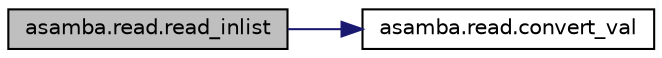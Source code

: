 digraph "asamba.read.read_inlist"
{
  edge [fontname="Helvetica",fontsize="10",labelfontname="Helvetica",labelfontsize="10"];
  node [fontname="Helvetica",fontsize="10",shape=record];
  rankdir="LR";
  Node5 [label="asamba.read.read_inlist",height=0.2,width=0.4,color="black", fillcolor="grey75", style="filled", fontcolor="black"];
  Node5 -> Node6 [color="midnightblue",fontsize="10",style="solid",fontname="Helvetica"];
  Node6 [label="asamba.read.convert_val",height=0.2,width=0.4,color="black", fillcolor="white", style="filled",URL="$namespaceasamba_1_1read.html#ace4b0a61b1709d8ed716d72ee1970116"];
}
